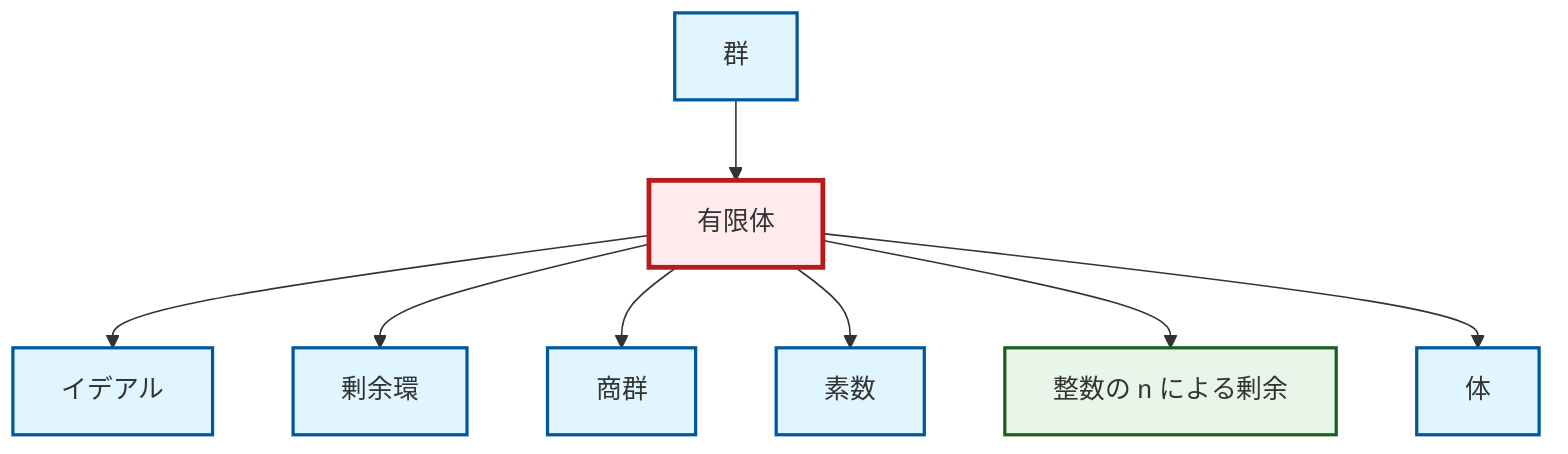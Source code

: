 graph TD
    classDef definition fill:#e1f5fe,stroke:#01579b,stroke-width:2px
    classDef theorem fill:#f3e5f5,stroke:#4a148c,stroke-width:2px
    classDef axiom fill:#fff3e0,stroke:#e65100,stroke-width:2px
    classDef example fill:#e8f5e9,stroke:#1b5e20,stroke-width:2px
    classDef current fill:#ffebee,stroke:#b71c1c,stroke-width:3px
    def-quotient-ring["剰余環"]:::definition
    def-group["群"]:::definition
    def-prime["素数"]:::definition
    def-ideal["イデアル"]:::definition
    ex-finite-field["有限体"]:::example
    def-field["体"]:::definition
    ex-quotient-integers-mod-n["整数の n による剰余"]:::example
    def-quotient-group["商群"]:::definition
    ex-finite-field --> def-ideal
    def-group --> ex-finite-field
    ex-finite-field --> def-quotient-ring
    ex-finite-field --> def-quotient-group
    ex-finite-field --> def-prime
    ex-finite-field --> ex-quotient-integers-mod-n
    ex-finite-field --> def-field
    class ex-finite-field current
